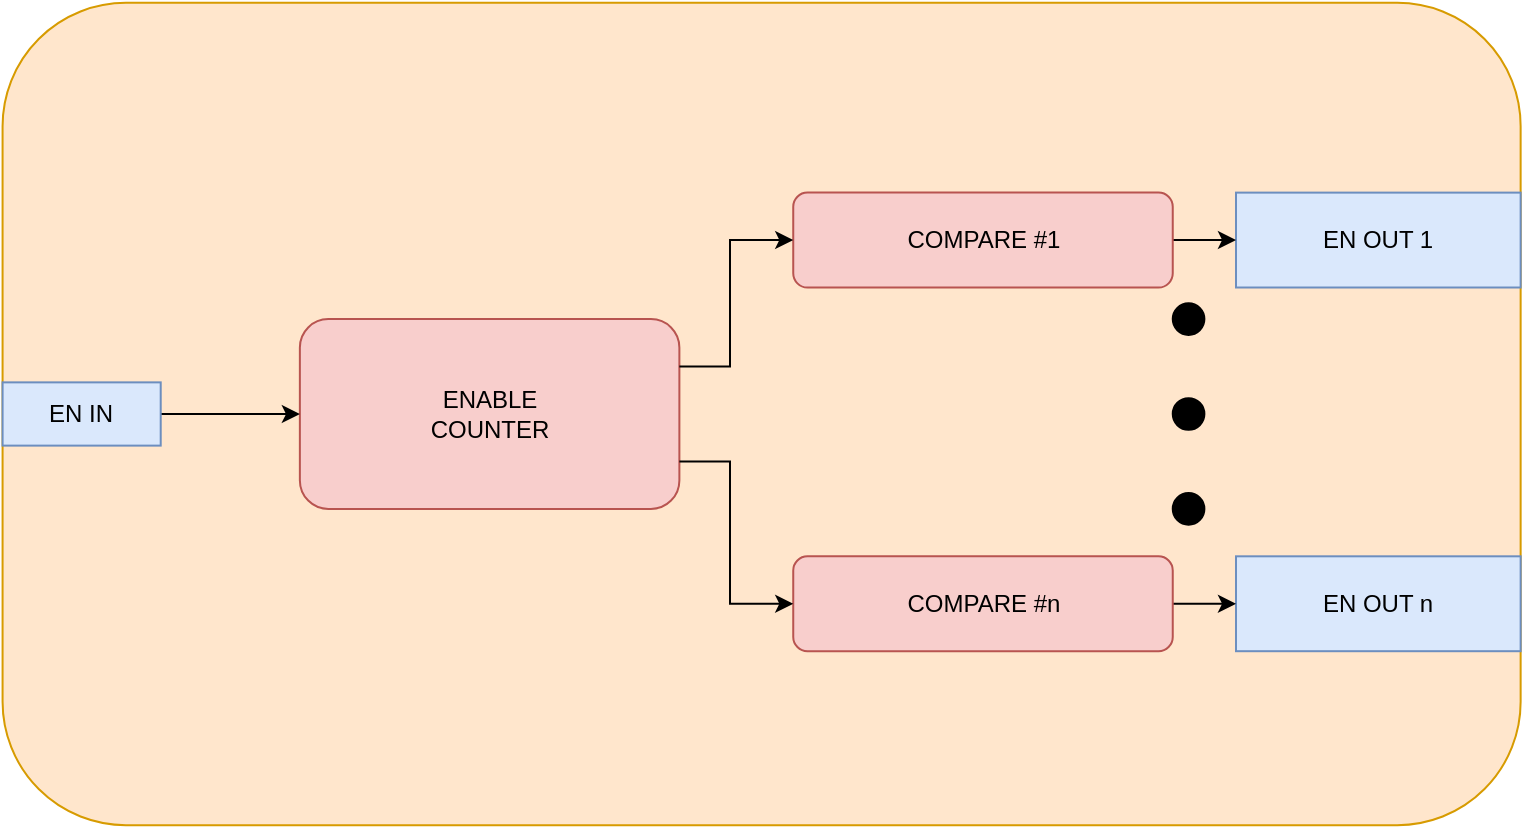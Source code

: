 <mxfile version="12.4.2" type="device" pages="1"><diagram id="BDIBucHurU_AuQSoEekZ" name="Page-1"><mxGraphModel dx="1931" dy="1166" grid="1" gridSize="10" guides="1" tooltips="1" connect="1" arrows="1" fold="1" page="1" pageScale="1" pageWidth="827" pageHeight="583" background="#ffffff" math="0" shadow="0"><root><mxCell id="0"/><mxCell id="1" parent="0"/><mxCell id="Wgox707sXMDi8StomT_E-55" value="" style="group" vertex="1" connectable="0" parent="1"><mxGeometry x="33.29" y="85.43" width="759.03" height="411.14" as="geometry"/></mxCell><mxCell id="3" value="" style="rounded=1;whiteSpace=wrap;html=1;fillColor=#ffe6cc;strokeColor=#d79b00;" parent="Wgox707sXMDi8StomT_E-55" vertex="1"><mxGeometry width="759.03" height="411.14" as="geometry"/></mxCell><mxCell id="33" value="&lt;div&gt;ENABLE&lt;br&gt;&lt;/div&gt;&lt;div&gt;COUNTER&lt;/div&gt;" style="rounded=1;whiteSpace=wrap;html=1;fillColor=#f8cecc;strokeColor=#b85450;" parent="Wgox707sXMDi8StomT_E-55" vertex="1"><mxGeometry x="148.643" y="158.131" width="189.757" height="94.878" as="geometry"/></mxCell><mxCell id="pvdTMwFiJ_pAY6ai5zVg-58" style="edgeStyle=orthogonalEdgeStyle;rounded=0;orthogonalLoop=1;jettySize=auto;html=1;exitX=1;exitY=0.5;exitDx=0;exitDy=0;" parent="Wgox707sXMDi8StomT_E-55" source="Jf5nVgwNOWfO5L-r3eEe-76" target="33" edge="1"><mxGeometry relative="1" as="geometry"/></mxCell><mxCell id="Jf5nVgwNOWfO5L-r3eEe-76" value="EN IN" style="rounded=0;whiteSpace=wrap;html=1;fillColor=#dae8fc;strokeColor=#6c8ebf;" parent="Wgox707sXMDi8StomT_E-55" vertex="1"><mxGeometry y="189.757" width="79.066" height="31.626" as="geometry"/></mxCell><mxCell id="55" value="EN OUT 1" style="rounded=0;whiteSpace=wrap;html=1;fillColor=#dae8fc;strokeColor=#6c8ebf;" parent="Wgox707sXMDi8StomT_E-55" vertex="1"><mxGeometry x="616.712" y="94.878" width="142.318" height="47.439" as="geometry"/></mxCell><mxCell id="pvdTMwFiJ_pAY6ai5zVg-56" value="&lt;div&gt;EN OUT n&lt;/div&gt;" style="rounded=0;whiteSpace=wrap;html=1;fillColor=#dae8fc;strokeColor=#6c8ebf;" parent="Wgox707sXMDi8StomT_E-55" vertex="1"><mxGeometry x="616.712" y="276.729" width="142.318" height="47.439" as="geometry"/></mxCell><mxCell id="pvdTMwFiJ_pAY6ai5zVg-63" style="edgeStyle=orthogonalEdgeStyle;rounded=0;orthogonalLoop=1;jettySize=auto;html=1;exitX=1;exitY=0.5;exitDx=0;exitDy=0;entryX=0;entryY=0.5;entryDx=0;entryDy=0;" parent="Wgox707sXMDi8StomT_E-55" source="pvdTMwFiJ_pAY6ai5zVg-59" target="55" edge="1"><mxGeometry relative="1" as="geometry"/></mxCell><mxCell id="pvdTMwFiJ_pAY6ai5zVg-59" value="COMPARE #1" style="rounded=1;whiteSpace=wrap;html=1;fillColor=#f8cecc;strokeColor=#b85450;" parent="Wgox707sXMDi8StomT_E-55" vertex="1"><mxGeometry x="395.328" y="94.878" width="189.757" height="47.439" as="geometry"/></mxCell><mxCell id="pvdTMwFiJ_pAY6ai5zVg-60" style="edgeStyle=orthogonalEdgeStyle;rounded=0;orthogonalLoop=1;jettySize=auto;html=1;exitX=1;exitY=0.25;exitDx=0;exitDy=0;entryX=0;entryY=0.5;entryDx=0;entryDy=0;" parent="Wgox707sXMDi8StomT_E-55" source="33" target="pvdTMwFiJ_pAY6ai5zVg-59" edge="1"><mxGeometry relative="1" as="geometry"><Array as="points"><mxPoint x="363.702" y="181.85"/><mxPoint x="363.702" y="118.598"/></Array></mxGeometry></mxCell><mxCell id="pvdTMwFiJ_pAY6ai5zVg-62" value="" style="edgeStyle=orthogonalEdgeStyle;rounded=0;orthogonalLoop=1;jettySize=auto;html=1;" parent="Wgox707sXMDi8StomT_E-55" source="pvdTMwFiJ_pAY6ai5zVg-61" target="pvdTMwFiJ_pAY6ai5zVg-56" edge="1"><mxGeometry relative="1" as="geometry"/></mxCell><mxCell id="pvdTMwFiJ_pAY6ai5zVg-61" value="&lt;div&gt;COMPARE #n&lt;/div&gt;" style="rounded=1;whiteSpace=wrap;html=1;fillColor=#f8cecc;strokeColor=#b85450;" parent="Wgox707sXMDi8StomT_E-55" vertex="1"><mxGeometry x="395.328" y="276.729" width="189.757" height="47.439" as="geometry"/></mxCell><mxCell id="pvdTMwFiJ_pAY6ai5zVg-65" style="edgeStyle=orthogonalEdgeStyle;rounded=0;orthogonalLoop=1;jettySize=auto;html=1;exitX=1;exitY=0.75;exitDx=0;exitDy=0;entryX=0;entryY=0.5;entryDx=0;entryDy=0;" parent="Wgox707sXMDi8StomT_E-55" source="33" target="pvdTMwFiJ_pAY6ai5zVg-61" edge="1"><mxGeometry relative="1" as="geometry"><Array as="points"><mxPoint x="363.702" y="229.29"/><mxPoint x="363.702" y="300.448"/></Array></mxGeometry></mxCell><mxCell id="pvdTMwFiJ_pAY6ai5zVg-73" value="" style="group" parent="Wgox707sXMDi8StomT_E-55" vertex="1" connectable="0"><mxGeometry x="585.086" y="150.224" width="15.813" height="110.692" as="geometry"/></mxCell><mxCell id="pvdTMwFiJ_pAY6ai5zVg-70" value="" style="ellipse;whiteSpace=wrap;html=1;aspect=fixed;fillColor=#000000;" parent="pvdTMwFiJ_pAY6ai5zVg-73" vertex="1"><mxGeometry width="15.813" height="15.813" as="geometry"/></mxCell><mxCell id="pvdTMwFiJ_pAY6ai5zVg-71" value="" style="ellipse;whiteSpace=wrap;html=1;aspect=fixed;fillColor=#000000;" parent="pvdTMwFiJ_pAY6ai5zVg-73" vertex="1"><mxGeometry y="47.439" width="15.813" height="15.813" as="geometry"/></mxCell><mxCell id="pvdTMwFiJ_pAY6ai5zVg-72" value="" style="ellipse;whiteSpace=wrap;html=1;aspect=fixed;fillColor=#000000;" parent="pvdTMwFiJ_pAY6ai5zVg-73" vertex="1"><mxGeometry y="94.878" width="15.813" height="15.813" as="geometry"/></mxCell></root></mxGraphModel></diagram></mxfile>